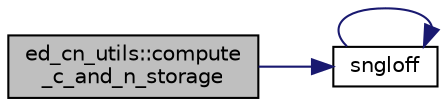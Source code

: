 digraph "ed_cn_utils::compute_c_and_n_storage"
{
 // LATEX_PDF_SIZE
  edge [fontname="Helvetica",fontsize="10",labelfontname="Helvetica",labelfontsize="10"];
  node [fontname="Helvetica",fontsize="10",shape=record];
  rankdir="LR";
  Node1 [label="ed_cn_utils::compute\l_c_and_n_storage",height=0.2,width=0.4,color="black", fillcolor="grey75", style="filled", fontcolor="black",tooltip=" "];
  Node1 -> Node2 [color="midnightblue",fontsize="10",style="solid"];
  Node2 [label="sngloff",height=0.2,width=0.4,color="black", fillcolor="white", style="filled",URL="$numutils_8f90.html#a97ff3973394dba1b9534e055e358de97",tooltip=" "];
  Node2 -> Node2 [color="midnightblue",fontsize="10",style="solid"];
}
